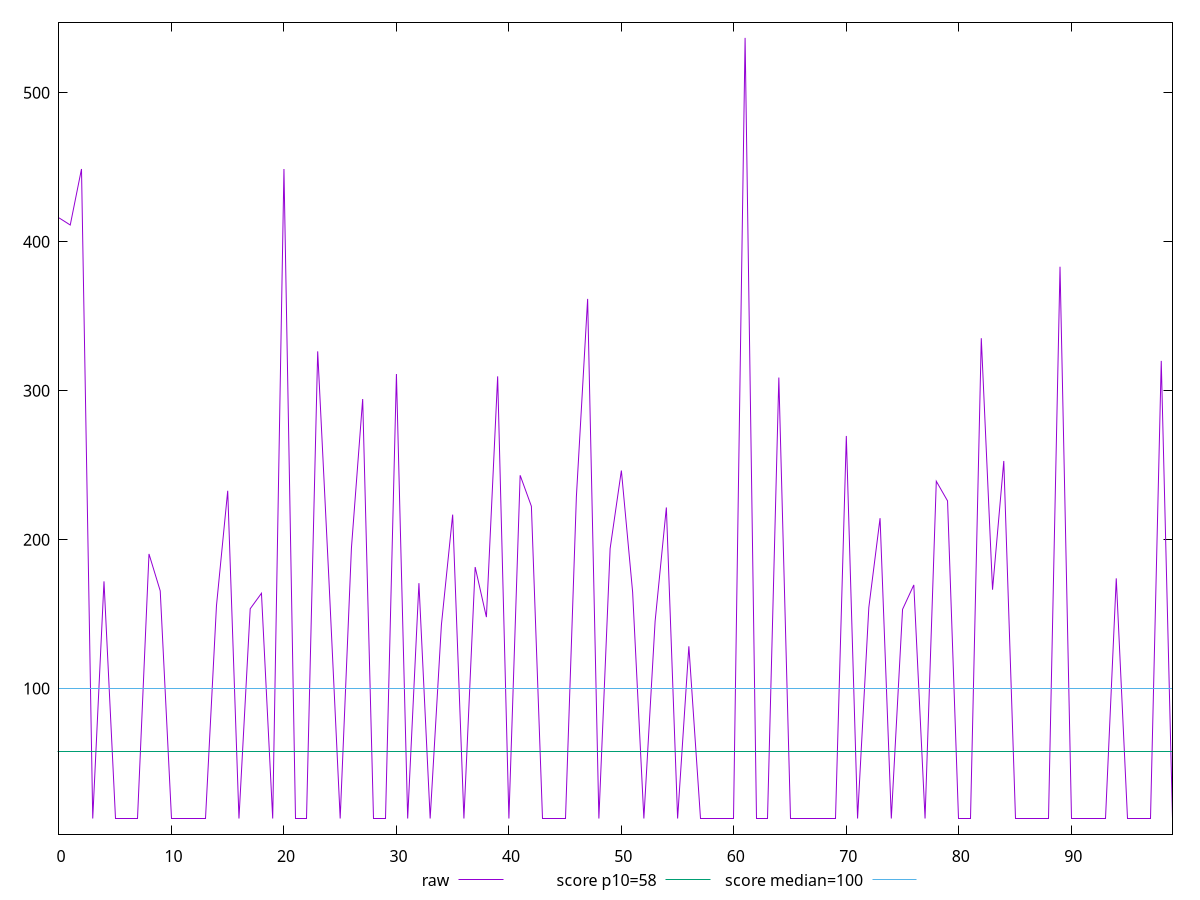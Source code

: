 reset

$raw <<EOF
0 416
1 411.1999999999993
2 448.8
3 12.8
4 172
5 12.8
6 12.8
7 12.8
8 190.4
9 165.60000000000002
10 12.8
11 12.8
12 12.8
13 12.8
14 155.60000000000002
15 232.8
16 12.8
17 153.60000000000002
18 164.00000000000074
19 12.8
20 448.8
21 12.8
22 12.8
23 326.40000000000003
24 172.8
25 12.8
26 194.4
27 294.40000000000146
28 12.8
29 12.8
30 311.20000000000005
31 12.8
32 170.8
33 12.8
34 142.79999999999927
35 216.8
36 12.8
37 181.60000000000002
38 148
39 309.6
40 12.8
41 243.20000000000002
42 222.4
43 12.8
44 12.8
45 12.8
46 228.8
47 361.6
48 12.8
49 194
50 246.4
51 164.8
52 12.8
53 145.20000000000002
54 221.60000000000002
55 12.8
56 128.4
57 12.8
58 12.8
59 12.8
60 12.8
61 536.8000000000001
62 12.8
63 12.8
64 308.8
65 12.8
66 12.8
67 12.8
68 12.8
69 12.8
70 269.6
71 12.8
72 154.4
73 214.4
74 12.8
75 153.20000000000002
76 169.59999999999928
77 12.8
78 239.20000000000002
79 226
80 12.8
81 12.8
82 335.20000000000005
83 166.4
84 252.8
85 12.8
86 12.8
87 12.8
88 12.8
89 383.20000000000005
90 12.8
91 12.8
92 12.8
93 12.8
94 174
95 12.8
96 12.8
97 12.8
98 320
99 12.8
EOF

set key outside below
set xrange [0:99]
set yrange [2.3199999999999985:547.2800000000001]
set trange [2.3199999999999985:547.2800000000001]
set terminal svg size 640, 500 enhanced background rgb 'white'
set output "reports/report_00027_2021-02-24T12-40-31.850Z/estimated-input-latency/samples/agenda/raw/values.svg"

plot $raw title "raw" with line, \
     58 title "score p10=58", \
     100 title "score median=100"

reset

